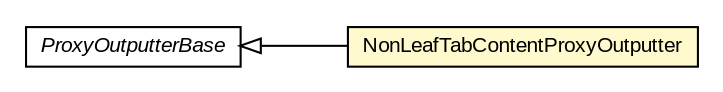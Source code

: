 #!/usr/local/bin/dot
#
# Class diagram 
# Generated by UMLGraph version R5_6-24-gf6e263 (http://www.umlgraph.org/)
#

digraph G {
	edge [fontname="arial",fontsize=10,labelfontname="arial",labelfontsize=10];
	node [fontname="arial",fontsize=10,shape=plaintext];
	nodesep=0.25;
	ranksep=0.5;
	rankdir=LR;
	// com.gwtplatform.mvp.rebind.ProxyOutputterBase
	c368181 [label=<<table title="com.gwtplatform.mvp.rebind.ProxyOutputterBase" border="0" cellborder="1" cellspacing="0" cellpadding="2" port="p" href="./ProxyOutputterBase.html">
		<tr><td><table border="0" cellspacing="0" cellpadding="1">
<tr><td align="center" balign="center"><font face="arial italic"> ProxyOutputterBase </font></td></tr>
		</table></td></tr>
		</table>>, URL="./ProxyOutputterBase.html", fontname="arial", fontcolor="black", fontsize=10.0];
	// com.gwtplatform.mvp.rebind.NonLeafTabContentProxyOutputter
	c368190 [label=<<table title="com.gwtplatform.mvp.rebind.NonLeafTabContentProxyOutputter" border="0" cellborder="1" cellspacing="0" cellpadding="2" port="p" bgcolor="lemonChiffon" href="./NonLeafTabContentProxyOutputter.html">
		<tr><td><table border="0" cellspacing="0" cellpadding="1">
<tr><td align="center" balign="center"> NonLeafTabContentProxyOutputter </td></tr>
		</table></td></tr>
		</table>>, URL="./NonLeafTabContentProxyOutputter.html", fontname="arial", fontcolor="black", fontsize=10.0];
	//com.gwtplatform.mvp.rebind.NonLeafTabContentProxyOutputter extends com.gwtplatform.mvp.rebind.ProxyOutputterBase
	c368181:p -> c368190:p [dir=back,arrowtail=empty];
}

